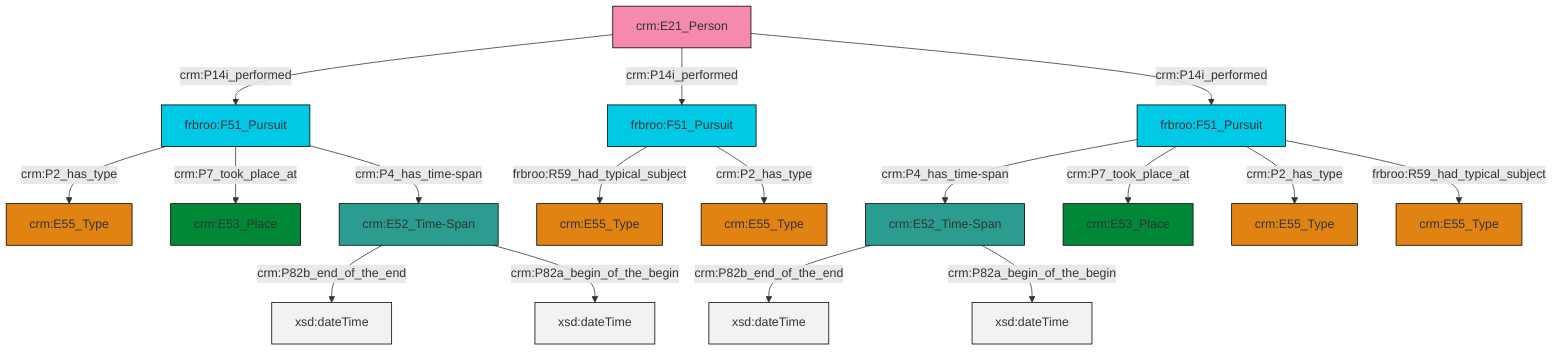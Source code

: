 graph TD
classDef Literal fill:#f2f2f2,stroke:#000000;
classDef CRM_Entity fill:#FFFFFF,stroke:#000000;
classDef Temporal_Entity fill:#00C9E6, stroke:#000000;
classDef Type fill:#E18312, stroke:#000000;
classDef Time-Span fill:#2C9C91, stroke:#000000;
classDef Appellation fill:#FFEB7F, stroke:#000000;
classDef Place fill:#008836, stroke:#000000;
classDef Persistent_Item fill:#B266B2, stroke:#000000;
classDef Conceptual_Object fill:#FFD700, stroke:#000000;
classDef Physical_Thing fill:#D2B48C, stroke:#000000;
classDef Actor fill:#f58aad, stroke:#000000;
classDef PC_Classes fill:#4ce600, stroke:#000000;
classDef Multi fill:#cccccc,stroke:#000000;

0["crm:E21_Person"]:::Actor -->|crm:P14i_performed| 1["frbroo:F51_Pursuit"]:::Temporal_Entity
2["frbroo:F51_Pursuit"]:::Temporal_Entity -->|crm:P4_has_time-span| 6["crm:E52_Time-Span"]:::Time-Span
7["crm:E52_Time-Span"]:::Time-Span -->|crm:P82b_end_of_the_end| 8[xsd:dateTime]:::Literal
1["frbroo:F51_Pursuit"]:::Temporal_Entity -->|crm:P2_has_type| 9["crm:E55_Type"]:::Type
2["frbroo:F51_Pursuit"]:::Temporal_Entity -->|crm:P7_took_place_at| 13["crm:E53_Place"]:::Place
0["crm:E21_Person"]:::Actor -->|crm:P14i_performed| 14["frbroo:F51_Pursuit"]:::Temporal_Entity
1["frbroo:F51_Pursuit"]:::Temporal_Entity -->|crm:P7_took_place_at| 16["crm:E53_Place"]:::Place
14["frbroo:F51_Pursuit"]:::Temporal_Entity -->|frbroo:R59_had_typical_subject| 19["crm:E55_Type"]:::Type
0["crm:E21_Person"]:::Actor -->|crm:P14i_performed| 2["frbroo:F51_Pursuit"]:::Temporal_Entity
2["frbroo:F51_Pursuit"]:::Temporal_Entity -->|crm:P2_has_type| 4["crm:E55_Type"]:::Type
1["frbroo:F51_Pursuit"]:::Temporal_Entity -->|crm:P4_has_time-span| 7["crm:E52_Time-Span"]:::Time-Span
6["crm:E52_Time-Span"]:::Time-Span -->|crm:P82b_end_of_the_end| 25[xsd:dateTime]:::Literal
2["frbroo:F51_Pursuit"]:::Temporal_Entity -->|frbroo:R59_had_typical_subject| 20["crm:E55_Type"]:::Type
6["crm:E52_Time-Span"]:::Time-Span -->|crm:P82a_begin_of_the_begin| 27[xsd:dateTime]:::Literal
14["frbroo:F51_Pursuit"]:::Temporal_Entity -->|crm:P2_has_type| 11["crm:E55_Type"]:::Type
7["crm:E52_Time-Span"]:::Time-Span -->|crm:P82a_begin_of_the_begin| 32[xsd:dateTime]:::Literal